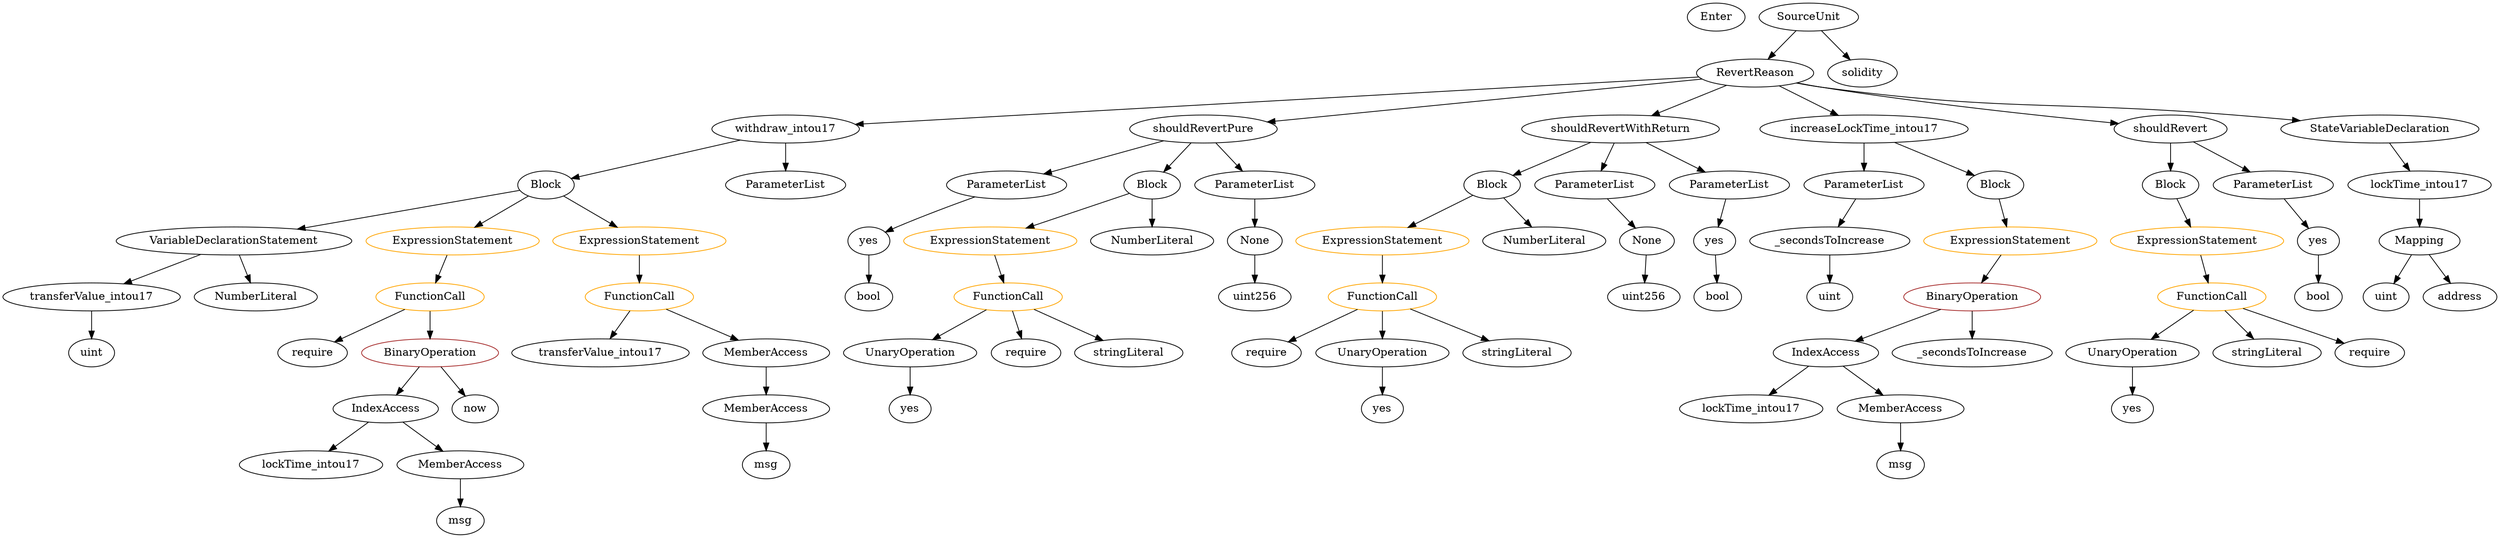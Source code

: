 strict digraph {
	graph [bb="0,0,2692.6,684"];
	node [label="\N"];
	Enter	[height=0.5,
		pos="1834,666",
		width=0.83628];
	ExpressionStatement_Unnamed_2	[color=orange,
		height=0.5,
		label=ExpressionStatement,
		pos="2159,378",
		width=2.458];
	BinaryOperation_Unnamed	[color=brown,
		height=0.5,
		label=BinaryOperation,
		pos="2120,306",
		width=1.9867];
	ExpressionStatement_Unnamed_2 -> BinaryOperation_Unnamed	[pos="e,2129.5,324.1 2149.3,359.7 2145,351.98 2139.9,342.71 2135.1,334.11"];
	ElementaryTypeName_bool	[color=black,
		height=0.5,
		label=bool,
		pos="2487,306",
		width=0.76697];
	VariableDeclarationStatement_Unnamed	[color=black,
		height=0.5,
		label=VariableDeclarationStatement,
		pos="243.98,378",
		width=3.3174];
	VariableDeclaration_transferValue_intou17	[color=black,
		height=0.5,
		label=transferValue_intou17,
		pos="91.982,306",
		width=2.555];
	VariableDeclarationStatement_Unnamed -> VariableDeclaration_transferValue_intou17	[pos="e,126.96,323.11 207.96,360.41 186.81,350.67 159.9,338.28 137.32,327.88"];
	NumberLiteral_Unnamed_1	[color=black,
		height=0.5,
		label=NumberLiteral,
		pos="265.98,306",
		width=1.765];
	VariableDeclarationStatement_Unnamed -> NumberLiteral_Unnamed_1	[pos="e,260.61,324.1 249.42,359.7 251.76,352.24 254.57,343.32 257.19,334.97"];
	Identifier_yes	[color=black,
		height=0.5,
		label=yes,
		pos="2297,162",
		width=0.75];
	FunctionDefinition_withdraw_intou17	[color=black,
		height=0.5,
		label=withdraw_intou17,
		pos="808.98,522",
		width=2.1392];
	Block_Unnamed_3	[color=black,
		height=0.5,
		label=Block,
		pos="567.98,450",
		width=0.90558];
	FunctionDefinition_withdraw_intou17 -> Block_Unnamed_3	[pos="e,596.42,459.26 761.94,507.34 716.9,494.25 649.7,474.74 607.39,462.45"];
	ParameterList_Unnamed_4	[color=black,
		height=0.5,
		label=ParameterList,
		pos="808.98,450",
		width=1.7095];
	FunctionDefinition_withdraw_intou17 -> ParameterList_Unnamed_4	[pos="e,808.98,468.1 808.98,503.7 808.98,496.41 808.98,487.73 808.98,479.54"];
	ExpressionStatement_Unnamed_3	[color=orange,
		height=0.5,
		label=ExpressionStatement,
		pos="469.98,378",
		width=2.458];
	FunctionCall_Unnamed_2	[color=orange,
		height=0.5,
		label=FunctionCall,
		pos="448.98,306",
		width=1.6125];
	ExpressionStatement_Unnamed_3 -> FunctionCall_Unnamed_2	[pos="e,454.11,324.1 464.79,359.7 462.55,352.24 459.88,343.32 457.37,334.97"];
	Block_Unnamed_1	[color=black,
		height=0.5,
		label=Block,
		pos="1597,450",
		width=0.90558];
	ExpressionStatement_Unnamed_1	[color=orange,
		height=0.5,
		label=ExpressionStatement,
		pos="1470,378",
		width=2.458];
	Block_Unnamed_1 -> ExpressionStatement_Unnamed_1	[pos="e,1499.3,395.18 1574.6,436.65 1556.5,426.68 1530.6,412.43 1509.2,400.59"];
	NumberLiteral_Unnamed	[color=black,
		height=0.5,
		label=NumberLiteral,
		pos="1640,378",
		width=1.765];
	Block_Unnamed_1 -> NumberLiteral_Unnamed	[pos="e,1629.6,395.96 1607.2,432.41 1612.1,424.42 1618.1,414.64 1623.6,405.64"];
	Identifier_msg_1	[color=black,
		height=0.5,
		label=msg,
		pos="479.98,18",
		width=0.75];
	ElementaryTypeName_uint_2	[color=black,
		height=0.5,
		label=uint,
		pos="91.982,234",
		width=0.75];
	UnaryOperation_Unnamed_2	[color=black,
		height=0.5,
		label=UnaryOperation,
		pos="966.98,234",
		width=1.9452];
	Identifier_yes_2	[color=black,
		height=0.5,
		label=yes,
		pos="966.98,162",
		width=0.75];
	UnaryOperation_Unnamed_2 -> Identifier_yes_2	[pos="e,966.98,180.1 966.98,215.7 966.98,208.41 966.98,199.73 966.98,191.54"];
	Mapping_Unnamed	[color=black,
		height=0.5,
		label=Mapping,
		pos="2600,378",
		width=1.2105];
	ElementaryTypeName_uint	[color=black,
		height=0.5,
		label=uint,
		pos="2568,306",
		width=0.75];
	Mapping_Unnamed -> ElementaryTypeName_uint	[pos="e,2575.4,323.31 2592.2,360.05 2588.6,352.12 2584.2,342.47 2580.1,333.59"];
	ElementaryTypeName_address	[color=black,
		height=0.5,
		label=address,
		pos="2653,306",
		width=1.0996];
	Mapping_Unnamed -> ElementaryTypeName_address	[pos="e,2640.5,323.47 2612.5,360.41 2618.9,352.04 2626.7,341.71 2633.8,332.37"];
	Parameter_yes_1	[color=black,
		height=0.5,
		label=yes,
		pos="1831,378",
		width=0.75];
	ElementaryTypeName_bool_1	[color=black,
		height=0.5,
		label=bool,
		pos="1833,306",
		width=0.76697];
	Parameter_yes_1 -> ElementaryTypeName_bool_1	[pos="e,1832.5,324.1 1831.5,359.7 1831.7,352.41 1831.9,343.73 1832.2,335.54"];
	Identifier_lockTime_intou17_1	[color=black,
		height=0.5,
		label=lockTime_intou17,
		pos="314.98,90",
		width=2.1669];
	IndexAccess_Unnamed	[color=black,
		height=0.5,
		label=IndexAccess,
		pos="1954,234",
		width=1.6402];
	BinaryOperation_Unnamed -> IndexAccess_Unnamed	[pos="e,1987.6,249.16 2084.4,289.98 2059.1,279.31 2024.9,264.9 1997.9,253.52"];
	Identifier__secondsToIncrease	[color=black,
		height=0.5,
		label=_secondsToIncrease,
		pos="2120,234",
		width=2.458];
	BinaryOperation_Unnamed -> Identifier__secondsToIncrease	[pos="e,2120,252.1 2120,287.7 2120,280.41 2120,271.73 2120,263.54"];
	ContractDefinition_RevertReason	[color=black,
		height=0.5,
		label=RevertReason,
		pos="1875,594",
		width=1.7511];
	ContractDefinition_RevertReason -> FunctionDefinition_withdraw_intou17	[pos="e,882.3,527.81 1813.8,588.99 1633.2,577.12 1101.7,542.22 893.75,528.57"];
	FunctionDefinition_shouldRevertPure	[color=black,
		height=0.5,
		label=shouldRevertPure,
		pos="1277,522",
		width=2.1392];
	ContractDefinition_RevertReason -> FunctionDefinition_shouldRevertPure	[pos="e,1344.5,530.9 1817.4,586.26 1709.6,573.65 1477.6,546.48 1355.6,532.2"];
	FunctionDefinition_shouldRevertWithReturn	[color=black,
		height=0.5,
		label=shouldRevertWithReturn,
		pos="1734,522",
		width=2.86];
	ContractDefinition_RevertReason -> FunctionDefinition_shouldRevertWithReturn	[pos="e,1767,539.38 1844.4,577.81 1824.8,568.07 1799,555.27 1777.3,544.49"];
	FunctionDefinition_increaseLockTime_intou17	[color=black,
		height=0.5,
		label=increaseLockTime_intou17,
		pos="1991,522",
		width=3.0956];
	ContractDefinition_RevertReason -> FunctionDefinition_increaseLockTime_intou17	[pos="e,1963,539.88 1901,577.29 1916.4,567.99 1936.2,556.05 1953.3,545.73"];
	FunctionDefinition_shouldRevert	[color=black,
		height=0.5,
		label=shouldRevert,
		pos="2330,522",
		width=1.6679];
	ContractDefinition_RevertReason -> FunctionDefinition_shouldRevert	[pos="e,2274.2,529.04 1921.3,581.38 1929.8,579.44 1938.6,577.56 1947,576 2057,555.45 2186.1,539.19 2262.8,530.35"];
	StateVariableDeclaration_Unnamed	[color=black,
		height=0.5,
		label=StateVariableDeclaration,
		pos="2555,522",
		width=2.8184];
	ContractDefinition_RevertReason -> StateVariableDeclaration_Unnamed	[pos="e,2471.6,532.54 1920.5,581.15 1929.2,579.19 1938.4,577.35 1947,576 2146.1,544.75 2198.3,558.92 2399,540 2418.8,538.13 2440,535.94 \
2460.2,533.77"];
	MemberAccess_Unnamed_3	[color=black,
		height=0.5,
		label=MemberAccess,
		pos="809.98,162",
		width=1.9174];
	Identifier_msg_2	[color=black,
		height=0.5,
		label=msg,
		pos="809.98,90",
		width=0.75];
	MemberAccess_Unnamed_3 -> Identifier_msg_2	[pos="e,809.98,108.1 809.98,143.7 809.98,136.41 809.98,127.73 809.98,119.54"];
	Identifier_require_2	[color=black,
		height=0.5,
		label=require,
		pos="322.98,234",
		width=1.0026];
	UnaryOperation_Unnamed	[color=black,
		height=0.5,
		label=UnaryOperation,
		pos="2297,234",
		width=1.9452];
	UnaryOperation_Unnamed -> Identifier_yes	[pos="e,2297,180.1 2297,215.7 2297,208.41 2297,199.73 2297,191.54"];
	ParameterList_Unnamed_5	[color=black,
		height=0.5,
		label=ParameterList,
		pos="1056,450",
		width=1.7095];
	FunctionDefinition_shouldRevertPure -> ParameterList_Unnamed_5	[pos="e,1096.6,463.88 1232.5,506.92 1196.4,495.47 1145.4,479.31 1107.5,467.3"];
	Block_Unnamed_4	[color=black,
		height=0.5,
		label=Block,
		pos="1221,450",
		width=0.90558];
	FunctionDefinition_shouldRevertPure -> Block_Unnamed_4	[pos="e,1233.6,466.83 1263.4,504.05 1256.6,495.56 1248.3,485.11 1240.8,475.73"];
	ParameterList_Unnamed_6	[color=black,
		height=0.5,
		label=ParameterList,
		pos="1333,450",
		width=1.7095];
	FunctionDefinition_shouldRevertPure -> ParameterList_Unnamed_6	[pos="e,1319.6,467.79 1290.5,504.05 1297.1,495.8 1305.2,485.7 1312.6,476.54"];
	IndexAccess_Unnamed_1	[color=black,
		height=0.5,
		label=IndexAccess,
		pos="396.98,162",
		width=1.6402];
	IndexAccess_Unnamed_1 -> Identifier_lockTime_intou17_1	[pos="e,334.75,107.88 377.96,144.76 367.63,135.95 354.66,124.87 343.18,115.07"];
	MemberAccess_Unnamed_1	[color=black,
		height=0.5,
		label=MemberAccess,
		pos="479.98,90",
		width=1.9174];
	IndexAccess_Unnamed_1 -> MemberAccess_Unnamed_1	[pos="e,460.26,107.63 416.23,144.76 426.76,135.88 440.01,124.71 451.7,114.85"];
	stringLiteral_Unnamed	[color=black,
		height=0.5,
		label=stringLiteral,
		pos="2439,234",
		width=1.5016];
	Identifier_lockTime_intou17	[color=black,
		height=0.5,
		label=lockTime_intou17,
		pos="1871,162",
		width=2.1669];
	IndexAccess_Unnamed -> Identifier_lockTime_intou17	[pos="e,1891,179.88 1934.7,216.76 1924.3,207.95 1911.1,196.87 1899.5,187.07"];
	MemberAccess_Unnamed	[color=black,
		height=0.5,
		label=MemberAccess,
		pos="2036,162",
		width=1.9174];
	IndexAccess_Unnamed -> MemberAccess_Unnamed	[pos="e,2016.5,179.63 1973,216.76 1983.4,207.88 1996.5,196.71 2008,186.85"];
	Parameter_yes_2	[color=black,
		height=0.5,
		label=yes,
		pos="917.98,378",
		width=0.75];
	ParameterList_Unnamed_5 -> Parameter_yes_2	[pos="e,938.9,389.61 1026,433.81 1003.3,422.29 972.17,406.49 949.16,394.81"];
	FunctionDefinition_shouldRevertWithReturn -> Block_Unnamed_1	[pos="e,1620.3,462.93 1701.9,504.59 1680.4,493.61 1652.2,479.21 1630.4,468.09"];
	ParameterList_Unnamed_2	[color=black,
		height=0.5,
		label=ParameterList,
		pos="1709,450",
		width=1.7095];
	FunctionDefinition_shouldRevertWithReturn -> ParameterList_Unnamed_2	[pos="e,1715.1,468.1 1727.8,503.7 1725.1,496.15 1721.9,487.12 1718.9,478.68"];
	ParameterList_Unnamed_1	[color=black,
		height=0.5,
		label=ParameterList,
		pos="1850,450",
		width=1.7095];
	FunctionDefinition_shouldRevertWithReturn -> ParameterList_Unnamed_1	[pos="e,1824,466.67 1761.8,504.23 1777.6,494.7 1797.5,482.66 1814.4,472.44"];
	ElementaryTypeName_uint_1	[color=black,
		height=0.5,
		label=uint,
		pos="1964,306",
		width=0.75];
	ExpressionStatement_Unnamed_5	[color=orange,
		height=0.5,
		label=ExpressionStatement,
		pos="1051,378",
		width=2.458];
	FunctionCall_Unnamed_4	[color=orange,
		height=0.5,
		label=FunctionCall,
		pos="1071,306",
		width=1.6125];
	ExpressionStatement_Unnamed_5 -> FunctionCall_Unnamed_4	[pos="e,1066.1,324.1 1055.9,359.7 1058.1,352.24 1060.6,343.32 1063,334.97"];
	Identifier_require	[color=black,
		height=0.5,
		label=require,
		pos="2547,234",
		width=1.0026];
	VariableDeclaration_transferValue_intou17 -> ElementaryTypeName_uint_2	[pos="e,91.982,252.1 91.982,287.7 91.982,280.41 91.982,271.73 91.982,263.54"];
	SourceUnit_Unnamed	[color=black,
		height=0.5,
		label=SourceUnit,
		pos="1935,666",
		width=1.46];
	SourceUnit_Unnamed -> ContractDefinition_RevertReason	[pos="e,1889.5,611.96 1920.8,648.41 1913.6,640.08 1904.8,629.8 1896.8,620.49"];
	PragmaDirective_solidity	[color=black,
		height=0.5,
		label=solidity,
		pos="1994,594",
		width=1.0442];
	SourceUnit_Unnamed -> PragmaDirective_solidity	[pos="e,1980.5,610.99 1949,648.41 1956.2,639.83 1965.2,629.19 1973.2,619.67"];
	ParameterList_Unnamed_3	[color=black,
		height=0.5,
		label=ParameterList,
		pos="1991,450",
		width=1.7095];
	Parameter__secondsToIncrease	[color=black,
		height=0.5,
		label=_secondsToIncrease,
		pos="1964,378",
		width=2.458];
	ParameterList_Unnamed_3 -> Parameter__secondsToIncrease	[pos="e,1970.6,396.1 1984.3,431.7 1981.4,424.15 1977.9,415.12 1974.7,406.68"];
	Block_Unnamed_3 -> VariableDeclarationStatement_Unnamed	[pos="e,310.26,393.32 537.79,442.48 488.81,431.89 390.51,410.66 321.14,395.67"];
	Block_Unnamed_3 -> ExpressionStatement_Unnamed_3	[pos="e,493.45,395.76 548.62,435.17 535.5,425.8 517.84,413.19 502.58,402.29"];
	ExpressionStatement_Unnamed_4	[color=orange,
		height=0.5,
		label=ExpressionStatement,
		pos="664.98,378",
		width=2.458];
	Block_Unnamed_3 -> ExpressionStatement_Unnamed_4	[pos="e,641.75,395.76 587.15,435.17 600.13,425.8 617.61,413.19 632.71,402.29"];
	FunctionCall_Unnamed_2 -> Identifier_require_2	[pos="e,346.46,248.04 421.64,289.81 402.45,279.15 376.67,264.83 356.27,253.5"];
	BinaryOperation_Unnamed_1	[color=brown,
		height=0.5,
		label=BinaryOperation,
		pos="448.98,234",
		width=1.9867];
	FunctionCall_Unnamed_2 -> BinaryOperation_Unnamed_1	[pos="e,448.98,252.1 448.98,287.7 448.98,280.41 448.98,271.73 448.98,263.54"];
	MemberAccess_Unnamed_1 -> Identifier_msg_1	[pos="e,479.98,36.104 479.98,71.697 479.98,64.407 479.98,55.726 479.98,47.536"];
	FunctionDefinition_increaseLockTime_intou17 -> ParameterList_Unnamed_3	[pos="e,1991,468.1 1991,503.7 1991,496.41 1991,487.73 1991,479.54"];
	Block_Unnamed_2	[color=black,
		height=0.5,
		label=Block,
		pos="2122,450",
		width=0.90558];
	FunctionDefinition_increaseLockTime_intou17 -> Block_Unnamed_2	[pos="e,2099.4,463.09 2022,504.41 2042.4,493.55 2068.9,479.38 2089.5,468.37"];
	Identifier_msg	[color=black,
		height=0.5,
		label=msg,
		pos="2036,90",
		width=0.75];
	Parameter_yes	[color=black,
		height=0.5,
		label=yes,
		pos="2487,378",
		width=0.75];
	Parameter_yes -> ElementaryTypeName_bool	[pos="e,2487,324.1 2487,359.7 2487,352.41 2487,343.73 2487,335.54"];
	Identifier_require_3	[color=black,
		height=0.5,
		label=require,
		pos="1091,234",
		width=1.0026];
	Identifier_require_1	[color=black,
		height=0.5,
		label=require,
		pos="1346,234",
		width=1.0026];
	Block_Unnamed	[color=black,
		height=0.5,
		label=Block,
		pos="2330,450",
		width=0.90558];
	ExpressionStatement_Unnamed	[color=orange,
		height=0.5,
		label=ExpressionStatement,
		pos="2354,378",
		width=2.458];
	Block_Unnamed -> ExpressionStatement_Unnamed	[pos="e,2348.1,396.28 2335.8,432.05 2338.4,424.52 2341.5,415.44 2344.4,406.94"];
	Parameter_None_1	[color=black,
		height=0.5,
		label=None,
		pos="1333,378",
		width=0.85014];
	ElementaryTypeName_uint256_1	[color=black,
		height=0.5,
		label=uint256,
		pos="1333,306",
		width=1.0442];
	Parameter_None_1 -> ElementaryTypeName_uint256_1	[pos="e,1333,324.1 1333,359.7 1333,352.41 1333,343.73 1333,335.54"];
	VariableDeclaration_lockTime_intou17	[color=black,
		height=0.5,
		label=lockTime_intou17,
		pos="2600,450",
		width=2.1669];
	VariableDeclaration_lockTime_intou17 -> Mapping_Unnamed	[pos="e,2600,396.1 2600,431.7 2600,424.41 2600,415.73 2600,407.54"];
	Identifier_now	[color=black,
		height=0.5,
		label=now,
		pos="500.98,162",
		width=0.75];
	FunctionCall_Unnamed_1	[color=orange,
		height=0.5,
		label=FunctionCall,
		pos="1470,306",
		width=1.6125];
	ExpressionStatement_Unnamed_1 -> FunctionCall_Unnamed_1	[pos="e,1470,324.1 1470,359.7 1470,352.41 1470,343.73 1470,335.54"];
	FunctionCall_Unnamed	[color=orange,
		height=0.5,
		label=FunctionCall,
		pos="2369,306",
		width=1.6125];
	FunctionCall_Unnamed -> UnaryOperation_Unnamed	[pos="e,2313.9,251.47 2351.9,288.41 2343,279.69 2331.8,268.85 2321.9,259.21"];
	FunctionCall_Unnamed -> stringLiteral_Unnamed	[pos="e,2422.5,251.47 2385.6,288.41 2394.2,279.78 2404.9,269.06 2414.5,259.5"];
	FunctionCall_Unnamed -> Identifier_require	[pos="e,2519.3,245.87 2403.7,291.34 2434,279.45 2477.7,262.25 2508.9,249.99"];
	Block_Unnamed_4 -> ExpressionStatement_Unnamed_5	[pos="e,1088.9,394.62 1195.5,438.52 1170.1,428.07 1130.5,411.76 1099.2,398.85"];
	NumberLiteral_Unnamed_2	[color=black,
		height=0.5,
		label=NumberLiteral,
		pos="1221,378",
		width=1.765];
	Block_Unnamed_4 -> NumberLiteral_Unnamed_2	[pos="e,1221,396.1 1221,431.7 1221,424.41 1221,415.73 1221,407.54"];
	Parameter_None	[color=black,
		height=0.5,
		label=None,
		pos="1752,378",
		width=0.85014];
	ParameterList_Unnamed_2 -> Parameter_None	[pos="e,1742,395.31 1719.4,432.05 1724.4,423.94 1730.5,414.04 1736,405.01"];
	stringLiteral_Unnamed_2	[color=black,
		height=0.5,
		label=stringLiteral,
		pos="1199,234",
		width=1.5016];
	FunctionDefinition_shouldRevert -> Block_Unnamed	[pos="e,2330,468.1 2330,503.7 2330,496.41 2330,487.73 2330,479.54"];
	ParameterList_Unnamed	[color=black,
		height=0.5,
		label=ParameterList,
		pos="2442,450",
		width=1.7095];
	FunctionDefinition_shouldRevert -> ParameterList_Unnamed	[pos="e,2416.9,466.66 2355.1,505.29 2370.5,495.65 2390.5,483.18 2407.4,472.62"];
	Block_Unnamed_2 -> ExpressionStatement_Unnamed_2	[pos="e,2150,395.96 2130.8,432.41 2134.9,424.51 2140,414.85 2144.7,405.94"];
	FunctionCall_Unnamed_3	[color=orange,
		height=0.5,
		label=FunctionCall,
		pos="664.98,306",
		width=1.6125];
	Identifier_transferValue_intou17	[color=black,
		height=0.5,
		label=transferValue_intou17,
		pos="630.98,234",
		width=2.555];
	FunctionCall_Unnamed_3 -> Identifier_transferValue_intou17	[pos="e,639.29,252.1 656.58,287.7 652.87,280.07 648.43,270.92 644.29,262.4"];
	MemberAccess_Unnamed_2	[color=black,
		height=0.5,
		label=MemberAccess,
		pos="809.98,234",
		width=1.9174];
	FunctionCall_Unnamed_3 -> MemberAccess_Unnamed_2	[pos="e,778.12,250.38 695.38,290.33 716.41,280.17 744.67,266.53 767.86,255.33"];
	FunctionCall_Unnamed_4 -> UnaryOperation_Unnamed_2	[pos="e,991.21,251.31 1047.4,289.12 1033.5,279.76 1015.7,267.78 1000.4,257.47"];
	FunctionCall_Unnamed_4 -> Identifier_require_3	[pos="e,1086.1,252.1 1075.9,287.7 1078.1,280.24 1080.6,271.32 1083,262.97"];
	FunctionCall_Unnamed_4 -> stringLiteral_Unnamed_2	[pos="e,1171.7,249.92 1098.8,289.81 1117.2,279.74 1141.5,266.42 1161.6,255.42"];
	ExpressionStatement_Unnamed -> FunctionCall_Unnamed	[pos="e,2365.3,324.1 2357.7,359.7 2359.3,352.32 2361.2,343.52 2362.9,335.25"];
	Parameter__secondsToIncrease -> ElementaryTypeName_uint_1	[pos="e,1964,324.1 1964,359.7 1964,352.41 1964,343.73 1964,335.54"];
	ParameterList_Unnamed_6 -> Parameter_None_1	[pos="e,1333,396.1 1333,431.7 1333,424.41 1333,415.73 1333,407.54"];
	FunctionCall_Unnamed_1 -> Identifier_require_1	[pos="e,1369.4,248.21 1442.8,289.64 1424.1,279.08 1399.1,265 1379.3,253.78"];
	UnaryOperation_Unnamed_1	[color=black,
		height=0.5,
		label=UnaryOperation,
		pos="1470,234",
		width=1.9452];
	FunctionCall_Unnamed_1 -> UnaryOperation_Unnamed_1	[pos="e,1470,252.1 1470,287.7 1470,280.41 1470,271.73 1470,263.54"];
	stringLiteral_Unnamed_1	[color=black,
		height=0.5,
		label=stringLiteral,
		pos="1612,234",
		width=1.5016];
	FunctionCall_Unnamed_1 -> stringLiteral_Unnamed_1	[pos="e,1582.9,249.35 1500.1,290.15 1521.3,279.71 1549.8,265.64 1572.8,254.33"];
	ElementaryTypeName_uint256	[color=black,
		height=0.5,
		label=uint256,
		pos="1750,306",
		width=1.0442];
	ElementaryTypeName_bool_2	[color=black,
		height=0.5,
		label=bool,
		pos="917.98,306",
		width=0.76697];
	Parameter_yes_2 -> ElementaryTypeName_bool_2	[pos="e,917.98,324.1 917.98,359.7 917.98,352.41 917.98,343.73 917.98,335.54"];
	ExpressionStatement_Unnamed_4 -> FunctionCall_Unnamed_3	[pos="e,664.98,324.1 664.98,359.7 664.98,352.41 664.98,343.73 664.98,335.54"];
	Parameter_None -> ElementaryTypeName_uint256	[pos="e,1750.5,324.1 1751.5,359.7 1751.3,352.41 1751,343.73 1750.8,335.54"];
	MemberAccess_Unnamed_2 -> MemberAccess_Unnamed_3	[pos="e,809.98,180.1 809.98,215.7 809.98,208.41 809.98,199.73 809.98,191.54"];
	MemberAccess_Unnamed -> Identifier_msg	[pos="e,2036,108.1 2036,143.7 2036,136.41 2036,127.73 2036,119.54"];
	ParameterList_Unnamed -> Parameter_yes	[pos="e,2476.8,394.83 2452.9,432.05 2458.2,423.73 2464.8,413.54 2470.7,404.32"];
	Identifier_yes_1	[color=black,
		height=0.5,
		label=yes,
		pos="1470,162",
		width=0.75];
	UnaryOperation_Unnamed_1 -> Identifier_yes_1	[pos="e,1470,180.1 1470,215.7 1470,208.41 1470,199.73 1470,191.54"];
	StateVariableDeclaration_Unnamed -> VariableDeclaration_lockTime_intou17	[pos="e,2589,468.1 2566.1,503.7 2571.2,495.81 2577.3,486.3 2582.9,477.55"];
	BinaryOperation_Unnamed_1 -> IndexAccess_Unnamed_1	[pos="e,409.45,179.79 436.39,216.05 430.33,207.89 422.92,197.91 416.17,188.82"];
	BinaryOperation_Unnamed_1 -> Identifier_now	[pos="e,489.57,178.36 461.57,216.05 467.97,207.44 475.87,196.81 482.91,187.33"];
	ParameterList_Unnamed_1 -> Parameter_yes_1	[pos="e,1835.6,396.1 1845.3,431.7 1843.3,424.24 1840.8,415.32 1838.6,406.97"];
}
